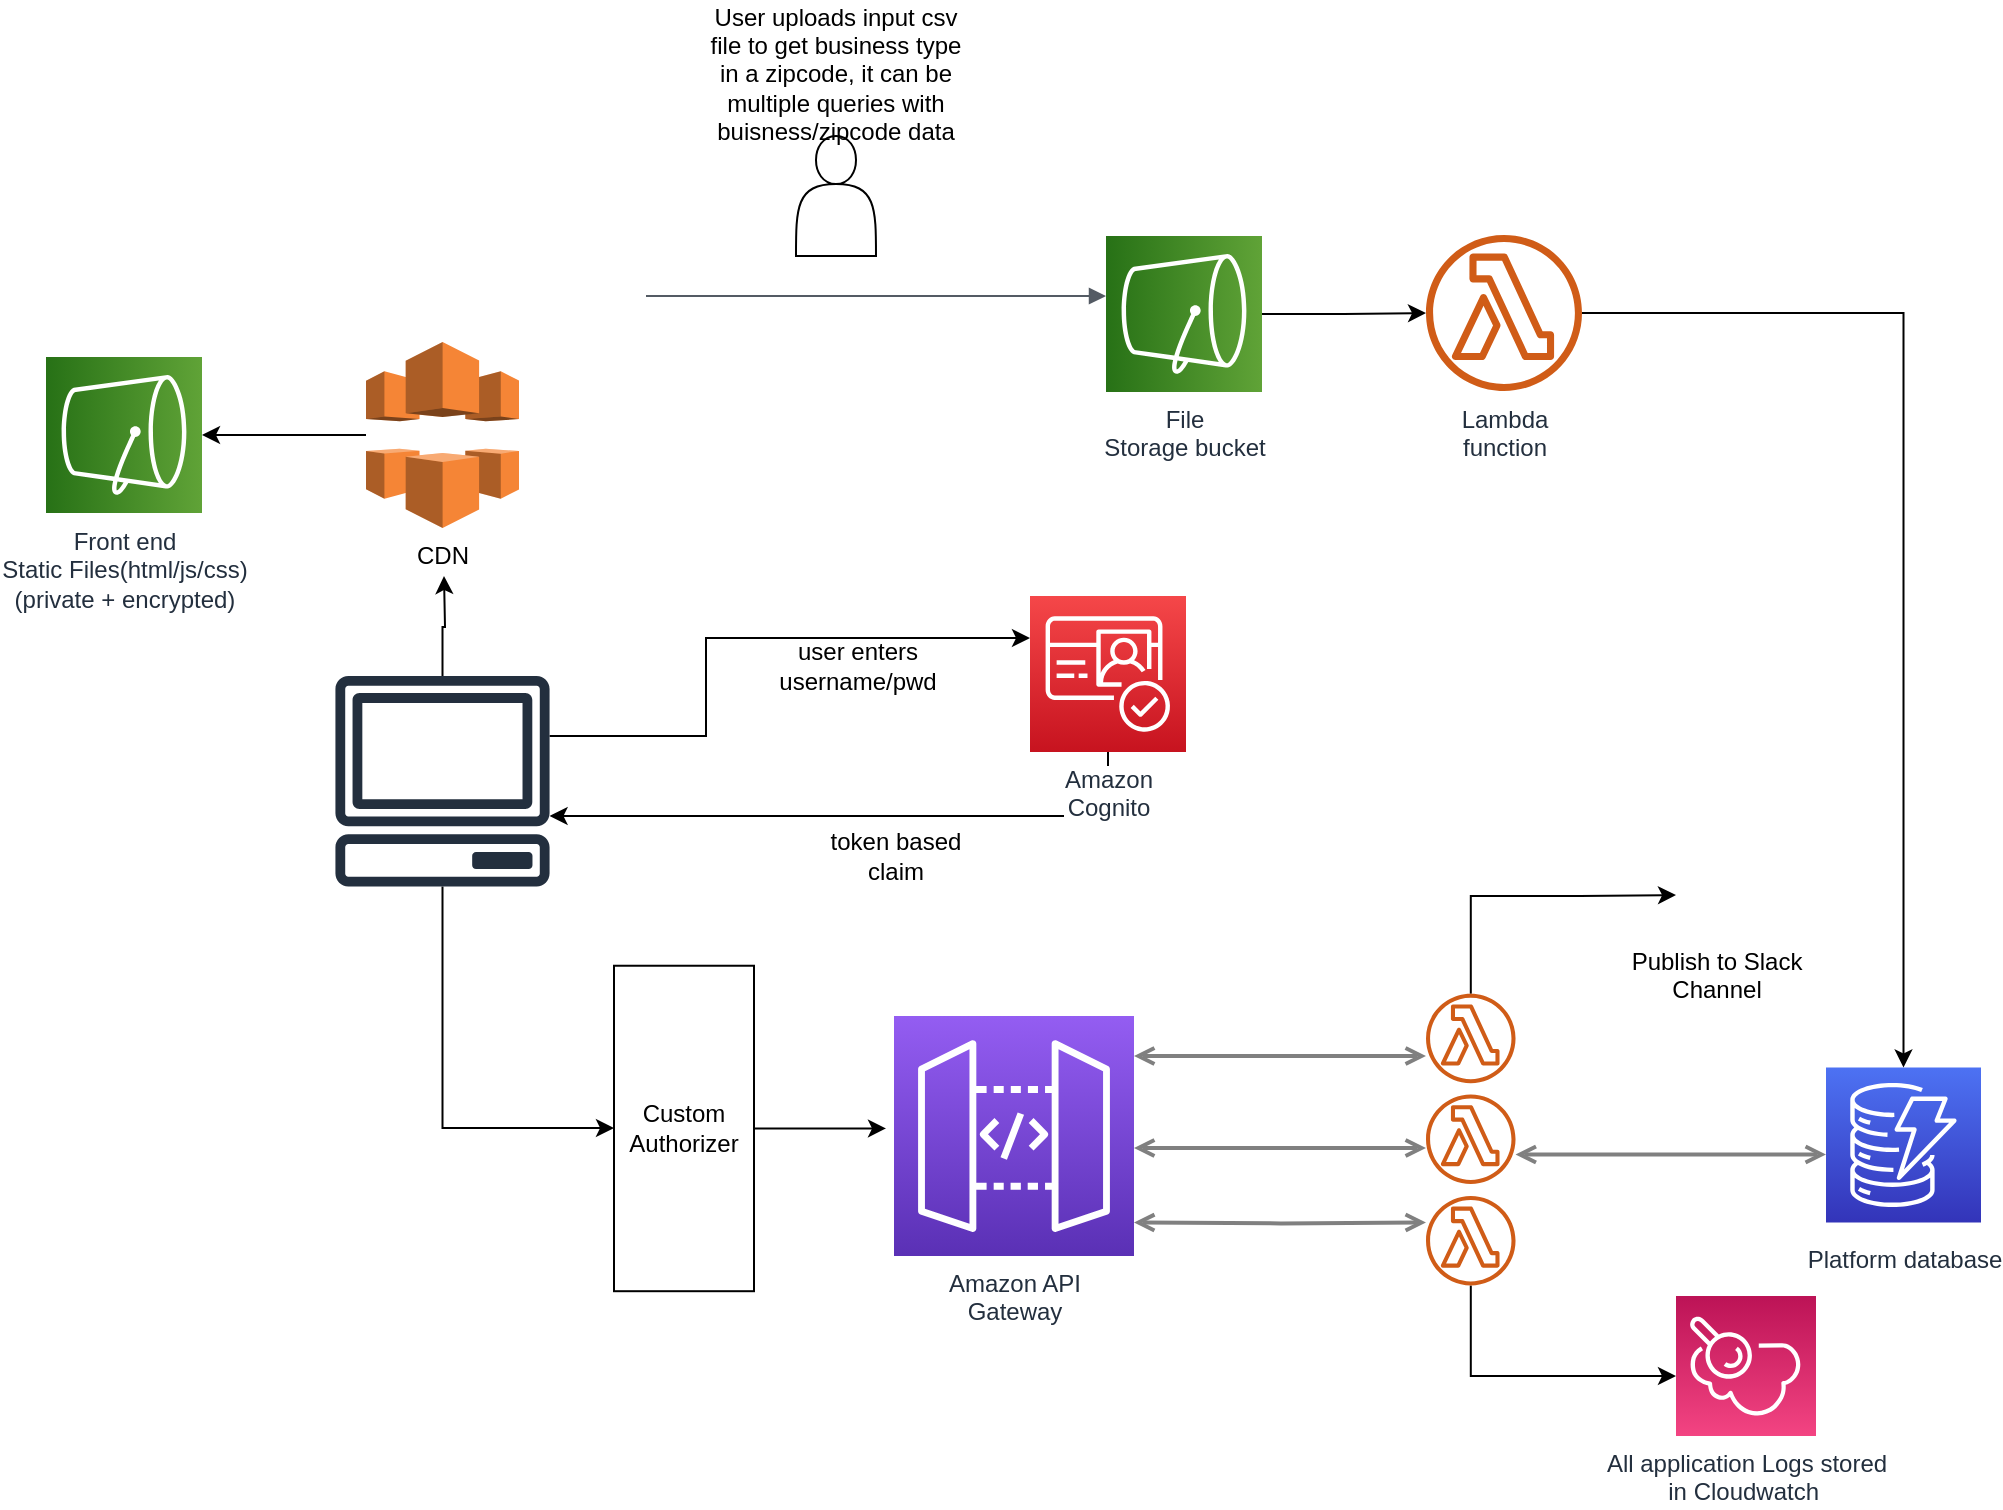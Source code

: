 <mxfile version="14.6.9" type="github" pages="3">
  <diagram id="Ht1M8jgEwFfnCIfOTk4-" name="Architecture">
    <mxGraphModel dx="2447" dy="548" grid="1" gridSize="10" guides="1" tooltips="1" connect="1" arrows="1" fold="1" page="1" pageScale="1" pageWidth="1169" pageHeight="827" math="0" shadow="0">
      <root>
        <mxCell id="0" />
        <mxCell id="1" parent="0" />
        <mxCell id="UEzPUAAOIrF-is8g5C7q-133" style="edgeStyle=orthogonalEdgeStyle;rounded=0;orthogonalLoop=1;jettySize=auto;html=1;startArrow=open;startFill=0;endArrow=open;endFill=0;strokeWidth=2;strokeColor=#808080;" parent="1" source="UEzPUAAOIrF-is8g5C7q-115" target="UEzPUAAOIrF-is8g5C7q-119" edge="1">
          <mxGeometry relative="1" as="geometry">
            <Array as="points">
              <mxPoint x="790" y="579.23" />
              <mxPoint x="790" y="579.23" />
            </Array>
            <mxPoint x="805.0" y="613.23" as="targetPoint" />
          </mxGeometry>
        </mxCell>
        <mxCell id="UEzPUAAOIrF-is8g5C7q-142" style="edgeStyle=orthogonalEdgeStyle;rounded=0;orthogonalLoop=1;jettySize=auto;html=1;startArrow=open;startFill=0;endArrow=open;endFill=0;strokeWidth=2;strokeColor=#808080;" parent="1" edge="1">
          <mxGeometry relative="1" as="geometry">
            <mxPoint x="494" y="576" as="sourcePoint" />
            <mxPoint x="640" y="576" as="targetPoint" />
            <Array as="points">
              <mxPoint x="515" y="575.23" />
              <mxPoint x="515" y="575.23" />
            </Array>
          </mxGeometry>
        </mxCell>
        <mxCell id="V-STVvqY2KK-GqgoBENX-16" style="edgeStyle=orthogonalEdgeStyle;rounded=0;orthogonalLoop=1;jettySize=auto;html=1;" edge="1" parent="1" source="UEzPUAAOIrF-is8g5C7q-111" target="fc9vdhBPrBxlH9aMz3zb-12">
          <mxGeometry relative="1" as="geometry">
            <Array as="points">
              <mxPoint x="481" y="410" />
            </Array>
          </mxGeometry>
        </mxCell>
        <mxCell id="UEzPUAAOIrF-is8g5C7q-111" value="Amazon &lt;br&gt;Cognito" style="outlineConnect=0;fontColor=#232F3E;gradientColor=#F54749;gradientDirection=north;fillColor=#C7131F;strokeColor=#ffffff;dashed=0;verticalLabelPosition=bottom;verticalAlign=top;align=center;html=1;fontSize=12;fontStyle=0;aspect=fixed;shape=mxgraph.aws4.resourceIcon;resIcon=mxgraph.aws4.cognito;labelBackgroundColor=#ffffff;" parent="1" vertex="1">
          <mxGeometry x="442" y="300" width="78" height="78" as="geometry" />
        </mxCell>
        <mxCell id="UEzPUAAOIrF-is8g5C7q-114" value="Amazon API&lt;br&gt;Gateway&lt;br&gt;" style="outlineConnect=0;fontColor=#232F3E;gradientColor=#945DF2;gradientDirection=north;fillColor=#5A30B5;strokeColor=#ffffff;dashed=0;verticalLabelPosition=bottom;verticalAlign=top;align=center;html=1;fontSize=12;fontStyle=0;aspect=fixed;shape=mxgraph.aws4.resourceIcon;resIcon=mxgraph.aws4.api_gateway;labelBackgroundColor=#ffffff;" parent="1" vertex="1">
          <mxGeometry x="374" y="510" width="120" height="120" as="geometry" />
        </mxCell>
        <mxCell id="UEzPUAAOIrF-is8g5C7q-115" value="" style="outlineConnect=0;fontColor=#232F3E;gradientColor=none;fillColor=#D05C17;strokeColor=none;dashed=0;verticalLabelPosition=bottom;verticalAlign=top;align=center;html=1;fontSize=12;fontStyle=0;aspect=fixed;pointerEvents=1;shape=mxgraph.aws4.lambda_function;labelBackgroundColor=#ffffff;" parent="1" vertex="1">
          <mxGeometry x="640" y="549.23" width="44.77" height="44.77" as="geometry" />
        </mxCell>
        <mxCell id="fc9vdhBPrBxlH9aMz3zb-10" style="edgeStyle=orthogonalEdgeStyle;rounded=0;orthogonalLoop=1;jettySize=auto;html=1;" parent="1" source="UEzPUAAOIrF-is8g5C7q-116" target="fc9vdhBPrBxlH9aMz3zb-7" edge="1">
          <mxGeometry relative="1" as="geometry" />
        </mxCell>
        <mxCell id="UEzPUAAOIrF-is8g5C7q-116" value="File &lt;br&gt;Storage bucket" style="outlineConnect=0;fontColor=#232F3E;gradientColor=#60A337;gradientDirection=north;fillColor=#277116;strokeColor=#ffffff;dashed=0;verticalLabelPosition=bottom;verticalAlign=top;align=center;html=1;fontSize=12;fontStyle=0;aspect=fixed;shape=mxgraph.aws4.resourceIcon;resIcon=mxgraph.aws4.s3;labelBackgroundColor=#ffffff;direction=south;" parent="1" vertex="1">
          <mxGeometry x="480.0" y="120" width="78" height="78" as="geometry" />
        </mxCell>
        <mxCell id="UEzPUAAOIrF-is8g5C7q-119" value="Platform database" style="outlineConnect=0;fontColor=#232F3E;gradientColor=#4D72F3;gradientDirection=north;fillColor=#3334B9;strokeColor=#ffffff;dashed=0;verticalLabelPosition=bottom;verticalAlign=top;align=center;html=1;fontSize=12;fontStyle=0;aspect=fixed;shape=mxgraph.aws4.resourceIcon;resIcon=mxgraph.aws4.dynamodb;labelBackgroundColor=#ffffff;spacingTop=5;" parent="1" vertex="1">
          <mxGeometry x="840" y="535.73" width="77.5" height="77.5" as="geometry" />
        </mxCell>
        <mxCell id="UEzPUAAOIrF-is8g5C7q-121" value="All application Logs stored &lt;br&gt;in Cloudwatch&amp;nbsp;" style="outlineConnect=0;fontColor=#232F3E;gradientColor=#F34482;gradientDirection=north;fillColor=#BC1356;strokeColor=#ffffff;dashed=0;verticalLabelPosition=bottom;verticalAlign=top;align=center;html=1;fontSize=12;fontStyle=0;aspect=fixed;shape=mxgraph.aws4.resourceIcon;resIcon=mxgraph.aws4.cloudwatch;labelBackgroundColor=#ffffff;direction=west;" parent="1" vertex="1">
          <mxGeometry x="765" y="650" width="70" height="70" as="geometry" />
        </mxCell>
        <mxCell id="fc9vdhBPrBxlH9aMz3zb-2" value="" style="edgeStyle=orthogonalEdgeStyle;html=1;endArrow=block;elbow=vertical;startArrow=none;endFill=1;strokeColor=#545B64;rounded=0;" parent="1" target="UEzPUAAOIrF-is8g5C7q-116" edge="1">
          <mxGeometry width="100" relative="1" as="geometry">
            <mxPoint x="250" y="150" as="sourcePoint" />
            <mxPoint x="800" y="30" as="targetPoint" />
            <Array as="points">
              <mxPoint x="280" y="150" />
              <mxPoint x="499" y="150" />
            </Array>
          </mxGeometry>
        </mxCell>
        <mxCell id="fc9vdhBPrBxlH9aMz3zb-3" value="" style="shape=actor;whiteSpace=wrap;html=1;" parent="1" vertex="1">
          <mxGeometry x="325" y="70" width="40" height="60" as="geometry" />
        </mxCell>
        <mxCell id="fc9vdhBPrBxlH9aMz3zb-6" value="User uploads input csv file to get business type in a zipcode, it can be multiple queries with buisness/zipcode data" style="text;html=1;strokeColor=none;fillColor=none;align=center;verticalAlign=middle;whiteSpace=wrap;rounded=0;" parent="1" vertex="1">
          <mxGeometry x="280" y="10" width="130" height="57" as="geometry" />
        </mxCell>
        <mxCell id="fc9vdhBPrBxlH9aMz3zb-11" style="edgeStyle=orthogonalEdgeStyle;rounded=0;orthogonalLoop=1;jettySize=auto;html=1;" parent="1" source="fc9vdhBPrBxlH9aMz3zb-7" target="UEzPUAAOIrF-is8g5C7q-119" edge="1">
          <mxGeometry relative="1" as="geometry" />
        </mxCell>
        <mxCell id="fc9vdhBPrBxlH9aMz3zb-7" value="Lambda&lt;br&gt;function" style="outlineConnect=0;fontColor=#232F3E;gradientColor=none;fillColor=#D05C17;strokeColor=none;dashed=0;verticalLabelPosition=bottom;verticalAlign=top;align=center;html=1;fontSize=12;fontStyle=0;aspect=fixed;pointerEvents=1;shape=mxgraph.aws4.lambda_function;labelBackgroundColor=#ffffff;" parent="1" vertex="1">
          <mxGeometry x="640" y="119.5" width="78" height="78" as="geometry" />
        </mxCell>
        <mxCell id="fc9vdhBPrBxlH9aMz3zb-17" value="user enters &lt;br&gt;username/pwd" style="text;html=1;strokeColor=none;fillColor=none;align=center;verticalAlign=middle;whiteSpace=wrap;rounded=0;" parent="1" vertex="1">
          <mxGeometry x="292" y="320" width="128" height="30" as="geometry" />
        </mxCell>
        <mxCell id="fc9vdhBPrBxlH9aMz3zb-18" value="token based claim" style="text;html=1;strokeColor=none;fillColor=none;align=center;verticalAlign=middle;whiteSpace=wrap;rounded=0;" parent="1" vertex="1">
          <mxGeometry x="340" y="420" width="70" height="20" as="geometry" />
        </mxCell>
        <mxCell id="V-STVvqY2KK-GqgoBENX-8" style="edgeStyle=orthogonalEdgeStyle;rounded=0;orthogonalLoop=1;jettySize=auto;html=1;" edge="1" parent="1" source="fc9vdhBPrBxlH9aMz3zb-12">
          <mxGeometry relative="1" as="geometry">
            <mxPoint x="442" y="321" as="targetPoint" />
            <mxPoint x="187.812" y="431" as="sourcePoint" />
            <Array as="points">
              <mxPoint x="280" y="370" />
              <mxPoint x="280" y="321" />
            </Array>
          </mxGeometry>
        </mxCell>
        <mxCell id="V-STVvqY2KK-GqgoBENX-14" style="edgeStyle=orthogonalEdgeStyle;rounded=0;orthogonalLoop=1;jettySize=auto;html=1;" edge="1" parent="1" source="fc9vdhBPrBxlH9aMz3zb-12">
          <mxGeometry relative="1" as="geometry">
            <mxPoint x="149" y="290" as="targetPoint" />
          </mxGeometry>
        </mxCell>
        <mxCell id="V-STVvqY2KK-GqgoBENX-17" style="edgeStyle=orthogonalEdgeStyle;rounded=0;orthogonalLoop=1;jettySize=auto;html=1;" edge="1" parent="1" source="fc9vdhBPrBxlH9aMz3zb-12" target="V-STVvqY2KK-GqgoBENX-15">
          <mxGeometry relative="1" as="geometry">
            <Array as="points">
              <mxPoint x="148" y="566" />
            </Array>
          </mxGeometry>
        </mxCell>
        <mxCell id="fc9vdhBPrBxlH9aMz3zb-12" value="" style="outlineConnect=0;fontColor=#232F3E;gradientColor=none;fillColor=#232F3E;strokeColor=none;dashed=0;verticalLabelPosition=bottom;verticalAlign=top;align=center;html=1;fontSize=12;fontStyle=0;aspect=fixed;pointerEvents=1;shape=mxgraph.aws4.client;" parent="1" vertex="1">
          <mxGeometry x="94.25" y="340" width="108" height="105.23" as="geometry" />
        </mxCell>
        <mxCell id="V-STVvqY2KK-GqgoBENX-1" value="Front end &lt;br&gt;Static Files(html/js/css)&lt;br&gt;(private + encrypted)" style="outlineConnect=0;fontColor=#232F3E;gradientColor=#60A337;gradientDirection=north;fillColor=#277116;strokeColor=#ffffff;dashed=0;verticalLabelPosition=bottom;verticalAlign=top;align=center;html=1;fontSize=12;fontStyle=0;aspect=fixed;shape=mxgraph.aws4.resourceIcon;resIcon=mxgraph.aws4.s3;labelBackgroundColor=#ffffff;direction=south;" vertex="1" parent="1">
          <mxGeometry x="-50.0" y="180.5" width="78" height="78" as="geometry" />
        </mxCell>
        <mxCell id="V-STVvqY2KK-GqgoBENX-7" style="edgeStyle=orthogonalEdgeStyle;rounded=0;orthogonalLoop=1;jettySize=auto;html=1;" edge="1" parent="1" source="V-STVvqY2KK-GqgoBENX-3" target="V-STVvqY2KK-GqgoBENX-1">
          <mxGeometry relative="1" as="geometry" />
        </mxCell>
        <mxCell id="V-STVvqY2KK-GqgoBENX-3" value="CDN&lt;br&gt;" style="outlineConnect=0;dashed=0;verticalLabelPosition=bottom;verticalAlign=top;align=center;html=1;shape=mxgraph.aws3.cloudfront;fillColor=#F58536;gradientColor=none;" vertex="1" parent="1">
          <mxGeometry x="110" y="173" width="76.5" height="93" as="geometry" />
        </mxCell>
        <mxCell id="V-STVvqY2KK-GqgoBENX-28" style="edgeStyle=orthogonalEdgeStyle;rounded=0;orthogonalLoop=1;jettySize=auto;html=1;" edge="1" parent="1" source="V-STVvqY2KK-GqgoBENX-15">
          <mxGeometry relative="1" as="geometry">
            <mxPoint x="370" y="566.235" as="targetPoint" />
          </mxGeometry>
        </mxCell>
        <mxCell id="V-STVvqY2KK-GqgoBENX-15" value="Custom&lt;br&gt;Authorizer" style="rounded=0;whiteSpace=wrap;html=1;" vertex="1" parent="1">
          <mxGeometry x="234" y="484.87" width="70" height="162.73" as="geometry" />
        </mxCell>
        <mxCell id="V-STVvqY2KK-GqgoBENX-26" style="edgeStyle=orthogonalEdgeStyle;rounded=0;orthogonalLoop=1;jettySize=auto;html=1;" edge="1" parent="1" source="V-STVvqY2KK-GqgoBENX-22" target="UEzPUAAOIrF-is8g5C7q-121">
          <mxGeometry relative="1" as="geometry">
            <Array as="points">
              <mxPoint x="662" y="690" />
            </Array>
          </mxGeometry>
        </mxCell>
        <mxCell id="V-STVvqY2KK-GqgoBENX-22" value="" style="outlineConnect=0;fontColor=#232F3E;gradientColor=none;fillColor=#D05C17;strokeColor=none;dashed=0;verticalLabelPosition=bottom;verticalAlign=top;align=center;html=1;fontSize=12;fontStyle=0;aspect=fixed;pointerEvents=1;shape=mxgraph.aws4.lambda_function;labelBackgroundColor=#ffffff;" vertex="1" parent="1">
          <mxGeometry x="640" y="599.96" width="44.77" height="44.77" as="geometry" />
        </mxCell>
        <mxCell id="V-STVvqY2KK-GqgoBENX-33" style="edgeStyle=orthogonalEdgeStyle;rounded=0;orthogonalLoop=1;jettySize=auto;html=1;entryX=0;entryY=0.5;entryDx=0;entryDy=0;" edge="1" parent="1" source="V-STVvqY2KK-GqgoBENX-23" target="V-STVvqY2KK-GqgoBENX-31">
          <mxGeometry relative="1" as="geometry">
            <Array as="points">
              <mxPoint x="662" y="450" />
              <mxPoint x="717" y="450" />
            </Array>
          </mxGeometry>
        </mxCell>
        <mxCell id="V-STVvqY2KK-GqgoBENX-23" value="" style="outlineConnect=0;fontColor=#232F3E;gradientColor=none;fillColor=#D05C17;strokeColor=none;dashed=0;verticalLabelPosition=bottom;verticalAlign=top;align=center;html=1;fontSize=12;fontStyle=0;aspect=fixed;pointerEvents=1;shape=mxgraph.aws4.lambda_function;labelBackgroundColor=#ffffff;" vertex="1" parent="1">
          <mxGeometry x="640" y="498.87" width="44.77" height="44.77" as="geometry" />
        </mxCell>
        <mxCell id="V-STVvqY2KK-GqgoBENX-24" style="edgeStyle=orthogonalEdgeStyle;rounded=0;orthogonalLoop=1;jettySize=auto;html=1;startArrow=open;startFill=0;endArrow=open;endFill=0;strokeWidth=2;strokeColor=#808080;entryX=0;entryY=0.296;entryDx=0;entryDy=0;entryPerimeter=0;" edge="1" parent="1" target="V-STVvqY2KK-GqgoBENX-22">
          <mxGeometry relative="1" as="geometry">
            <mxPoint x="494" y="613.23" as="sourcePoint" />
            <mxPoint x="611" y="613.23" as="targetPoint" />
            <Array as="points" />
          </mxGeometry>
        </mxCell>
        <mxCell id="V-STVvqY2KK-GqgoBENX-30" style="edgeStyle=orthogonalEdgeStyle;rounded=0;orthogonalLoop=1;jettySize=auto;html=1;startArrow=open;startFill=0;endArrow=open;endFill=0;strokeWidth=2;strokeColor=#808080;" edge="1" parent="1">
          <mxGeometry relative="1" as="geometry">
            <mxPoint x="494" y="530" as="sourcePoint" />
            <mxPoint x="640" y="530" as="targetPoint" />
            <Array as="points">
              <mxPoint x="515" y="529.23" />
              <mxPoint x="515" y="529.23" />
            </Array>
          </mxGeometry>
        </mxCell>
        <mxCell id="V-STVvqY2KK-GqgoBENX-31" value="Publish to Slack&lt;br&gt;Channel" style="shape=image;html=1;verticalAlign=top;verticalLabelPosition=bottom;labelBackgroundColor=#ffffff;imageAspect=0;aspect=fixed;image=https://cdn4.iconfinder.com/data/icons/logos-and-brands/512/306_Slack_logo-128.png" vertex="1" parent="1">
          <mxGeometry x="765" y="430" width="39" height="39" as="geometry" />
        </mxCell>
      </root>
    </mxGraphModel>
  </diagram>
  <diagram id="ITIT-wE3OmYXD7rG-08S" name="Campaign_list">
    <mxGraphModel dx="1278" dy="548" grid="1" gridSize="10" guides="1" tooltips="1" connect="1" arrows="1" fold="1" page="1" pageScale="1" pageWidth="850" pageHeight="1100" math="0" shadow="0">
      <root>
        <mxCell id="Ls9zx_w2HFz-K94AEwjX-0" />
        <mxCell id="Ls9zx_w2HFz-K94AEwjX-1" parent="Ls9zx_w2HFz-K94AEwjX-0" />
        <mxCell id="b_MyIMnOvXRfzgk3g6UZ-0" value="" style="rounded=0;whiteSpace=wrap;html=1;fillColor=#FFFFFF;" vertex="1" parent="Ls9zx_w2HFz-K94AEwjX-1">
          <mxGeometry x="40" y="36" width="810" height="410" as="geometry" />
        </mxCell>
        <mxCell id="b83E0aCVDLJbFd13GOJT-0" value="Left Nav" style="rounded=0;whiteSpace=wrap;html=1;" vertex="1" parent="Ls9zx_w2HFz-K94AEwjX-1">
          <mxGeometry x="60" y="50" width="100" height="370" as="geometry" />
        </mxCell>
        <mxCell id="b83E0aCVDLJbFd13GOJT-1" value="Campaign" style="html=1;fillColor=none;strokeColor=none;fontSize=11;align=left;fontColor=#596780;whiteSpace=wrap;fontStyle=1" vertex="1" parent="Ls9zx_w2HFz-K94AEwjX-1">
          <mxGeometry x="200" y="80" width="150" height="20" as="geometry" />
        </mxCell>
        <mxCell id="b83E0aCVDLJbFd13GOJT-2" value="Total views" style="html=1;fillColor=none;strokeColor=none;fontSize=11;align=left;fontColor=#596780;whiteSpace=wrap;fontStyle=1" vertex="1" parent="Ls9zx_w2HFz-K94AEwjX-1">
          <mxGeometry x="520" y="80" width="70" height="20" as="geometry" />
        </mxCell>
        <mxCell id="b83E0aCVDLJbFd13GOJT-3" value="Region" style="html=1;fillColor=none;strokeColor=none;fontSize=11;align=right;fontColor=#596780;whiteSpace=wrap;fontStyle=1" vertex="1" parent="Ls9zx_w2HFz-K94AEwjX-1">
          <mxGeometry x="350" y="80" width="40" height="20" as="geometry" />
        </mxCell>
        <mxCell id="b83E0aCVDLJbFd13GOJT-4" value="Updated" style="html=1;fillColor=none;strokeColor=none;fontSize=11;align=left;fontColor=#596780;whiteSpace=wrap;fontStyle=1" vertex="1" parent="Ls9zx_w2HFz-K94AEwjX-1">
          <mxGeometry x="620" y="80" width="90" height="20" as="geometry" />
        </mxCell>
        <mxCell id="b83E0aCVDLJbFd13GOJT-6" value="Action" style="html=1;fillColor=none;strokeColor=none;fontSize=11;align=center;fontColor=#596780;whiteSpace=wrap;fontStyle=1" vertex="1" parent="Ls9zx_w2HFz-K94AEwjX-1">
          <mxGeometry x="740" y="80" width="40" height="20" as="geometry" />
        </mxCell>
        <mxCell id="b83E0aCVDLJbFd13GOJT-7" value="" style="shape=line;strokeWidth=2;html=1;strokeColor=#DFE1E5;resizeWidth=1;fillColor=#FFFFFF;" vertex="1" parent="Ls9zx_w2HFz-K94AEwjX-1">
          <mxGeometry x="200" y="100" width="630" height="10" as="geometry" />
        </mxCell>
        <mxCell id="b83E0aCVDLJbFd13GOJT-8" value="" style="strokeColor=none;fillColor=#FAFBFC;html=1" vertex="1" parent="Ls9zx_w2HFz-K94AEwjX-1">
          <mxGeometry x="190" y="106" width="640" height="30" as="geometry" />
        </mxCell>
        <mxCell id="b83E0aCVDLJbFd13GOJT-9" value="Bush Fire 1" style="strokeColor=none;fillColor=none;fontSize=12;fontColor=#596780;align=left;html=1" vertex="1" parent="Ls9zx_w2HFz-K94AEwjX-1">
          <mxGeometry x="200" y="111" width="50" height="20" as="geometry" />
        </mxCell>
        <mxCell id="b83E0aCVDLJbFd13GOJT-10" value="Active" style="strokeColor=none;fillColor=#00CCCC;fontSize=11;fontColor=#596780;rounded=1;html=1" vertex="1" parent="Ls9zx_w2HFz-K94AEwjX-1">
          <mxGeometry x="270" y="110" width="65" height="20" as="geometry" />
        </mxCell>
        <mxCell id="b83E0aCVDLJbFd13GOJT-11" value="28 minutes ago" style="strokeColor=none;fillColor=none;fontSize=12;fontColor=#596780;align=left;html=1" vertex="1" parent="Ls9zx_w2HFz-K94AEwjX-1">
          <mxGeometry x="620" y="109" width="50" height="20" as="geometry" />
        </mxCell>
        <mxCell id="b83E0aCVDLJbFd13GOJT-12" value="&amp;#8226;&amp;#8226;&amp;#8226;" style="shape=ellipse;fillColor=#0057D8;strokeColor=none;fontColor=#ffffff;align=center;verticalAlign=middle;whiteSpace=wrap;fontSize=10;fontStyle=0;html=1" vertex="1" parent="Ls9zx_w2HFz-K94AEwjX-1">
          <mxGeometry x="755" y="113" width="16" height="16" as="geometry" />
        </mxCell>
        <mxCell id="b83E0aCVDLJbFd13GOJT-13" value="" style="rounded=1;arcSize=23;fillColor=#42526E;strokeColor=none" vertex="1" parent="Ls9zx_w2HFz-K94AEwjX-1">
          <mxGeometry x="785" y="108" width="40" height="24" as="geometry" />
        </mxCell>
        <mxCell id="b83E0aCVDLJbFd13GOJT-14" value="" style="shape=ellipse;fillColor=#ffffff;strokeColor=none;html=1" vertex="1" parent="b83E0aCVDLJbFd13GOJT-13">
          <mxGeometry x="0.5" y="0.5" width="4" height="4" relative="1" as="geometry">
            <mxPoint x="-10" y="-2" as="offset" />
          </mxGeometry>
        </mxCell>
        <mxCell id="b83E0aCVDLJbFd13GOJT-15" value="" style="shape=ellipse;fillColor=#ffffff;strokeColor=none;html=1" vertex="1" parent="b83E0aCVDLJbFd13GOJT-13">
          <mxGeometry x="0.5" y="0.5" width="4" height="4" relative="1" as="geometry">
            <mxPoint x="-2" y="-2" as="offset" />
          </mxGeometry>
        </mxCell>
        <mxCell id="b83E0aCVDLJbFd13GOJT-16" value="" style="shape=ellipse;fillColor=#ffffff;strokeColor=none;html=1" vertex="1" parent="b83E0aCVDLJbFd13GOJT-13">
          <mxGeometry x="0.5" y="0.5" width="4" height="4" relative="1" as="geometry">
            <mxPoint x="6" y="-2" as="offset" />
          </mxGeometry>
        </mxCell>
        <mxCell id="b83E0aCVDLJbFd13GOJT-17" value="Bush Fire 2" style="strokeColor=none;fillColor=none;fontSize=12;fontColor=#596780;align=left;html=1" vertex="1" parent="Ls9zx_w2HFz-K94AEwjX-1">
          <mxGeometry x="200" y="141" width="240" height="20" as="geometry" />
        </mxCell>
        <mxCell id="b83E0aCVDLJbFd13GOJT-20" value="15000" style="strokeColor=none;fillColor=none;fontSize=10;fontColor=#596780;align=right;html=1" vertex="1" parent="Ls9zx_w2HFz-K94AEwjX-1">
          <mxGeometry x="530" y="141" width="60" height="20" as="geometry" />
        </mxCell>
        <mxCell id="b83E0aCVDLJbFd13GOJT-21" value="5 minutes ago" style="strokeColor=none;fillColor=none;fontSize=12;fontColor=#596780;align=left;html=1" vertex="1" parent="Ls9zx_w2HFz-K94AEwjX-1">
          <mxGeometry x="620" y="139" width="50" height="20" as="geometry" />
        </mxCell>
        <mxCell id="b83E0aCVDLJbFd13GOJT-24" value="&amp;#8226;&amp;#8226;&amp;#8226;" style="shape=ellipse;fillColor=#0057D8;strokeColor=none;fontColor=#ffffff;align=center;verticalAlign=middle;whiteSpace=wrap;fontSize=10;fontStyle=0;html=1" vertex="1" parent="Ls9zx_w2HFz-K94AEwjX-1">
          <mxGeometry x="755" y="143" width="16" height="16" as="geometry" />
        </mxCell>
        <mxCell id="b83E0aCVDLJbFd13GOJT-25" value="Bush Fire 3" style="strokeColor=none;fillColor=none;fontSize=12;fontColor=#596780;align=left;html=1" vertex="1" parent="Ls9zx_w2HFz-K94AEwjX-1">
          <mxGeometry x="200" y="171" width="240" height="20" as="geometry" />
        </mxCell>
        <mxCell id="b83E0aCVDLJbFd13GOJT-29" value="5 minutes ago" style="strokeColor=none;fillColor=none;fontSize=12;fontColor=#596780;align=left;html=1" vertex="1" parent="Ls9zx_w2HFz-K94AEwjX-1">
          <mxGeometry x="620" y="169" width="50" height="20" as="geometry" />
        </mxCell>
        <mxCell id="b83E0aCVDLJbFd13GOJT-32" value="&amp;#8226;&amp;#8226;&amp;#8226;" style="shape=ellipse;fillColor=#0057D8;strokeColor=none;fontColor=#ffffff;align=center;verticalAlign=middle;whiteSpace=wrap;fontSize=10;fontStyle=0;html=1" vertex="1" parent="Ls9zx_w2HFz-K94AEwjX-1">
          <mxGeometry x="755" y="173" width="16" height="16" as="geometry" />
        </mxCell>
        <mxCell id="b83E0aCVDLJbFd13GOJT-35" value="20000" style="strokeColor=none;fillColor=none;fontSize=10;fontColor=#596780;align=left;html=1" vertex="1" parent="Ls9zx_w2HFz-K94AEwjX-1">
          <mxGeometry x="561" y="199" width="40" height="20" as="geometry" />
        </mxCell>
        <mxCell id="b83E0aCVDLJbFd13GOJT-37" value="25 minutes ago" style="strokeColor=none;fillColor=none;fontSize=12;fontColor=#596780;align=left;html=1" vertex="1" parent="Ls9zx_w2HFz-K94AEwjX-1">
          <mxGeometry x="620" y="199" width="50" height="20" as="geometry" />
        </mxCell>
        <mxCell id="b83E0aCVDLJbFd13GOJT-40" value="&amp;#8226;&amp;#8226;&amp;#8226;" style="shape=ellipse;fillColor=#0057D8;strokeColor=none;fontColor=#ffffff;align=center;verticalAlign=middle;whiteSpace=wrap;fontSize=10;fontStyle=0;html=1" vertex="1" parent="Ls9zx_w2HFz-K94AEwjX-1">
          <mxGeometry x="755" y="203" width="16" height="16" as="geometry" />
        </mxCell>
        <mxCell id="b83E0aCVDLJbFd13GOJT-43" value="1000" style="strokeColor=none;fillColor=none;fontSize=10;fontColor=#596780;align=left;html=1" vertex="1" parent="Ls9zx_w2HFz-K94AEwjX-1">
          <mxGeometry x="568" y="231" width="40" height="20" as="geometry" />
        </mxCell>
        <mxCell id="b83E0aCVDLJbFd13GOJT-45" value="29 minutes ago" style="strokeColor=none;fillColor=none;fontSize=12;fontColor=#596780;align=left;html=1" vertex="1" parent="Ls9zx_w2HFz-K94AEwjX-1">
          <mxGeometry x="620" y="229" width="50" height="20" as="geometry" />
        </mxCell>
        <mxCell id="b83E0aCVDLJbFd13GOJT-48" value="" style="html=1;shadow=0;dashed=0;shape=mxgraph.atlassian.checkbox;fillColor=#008465;strokeColor=none;fontColor=#ffffff;align=center;verticalAlign=middle;whiteSpace=wrap;fontSize=10;fontStyle=0;html=1" vertex="1" parent="Ls9zx_w2HFz-K94AEwjX-1">
          <mxGeometry x="755" y="233" width="16" height="16" as="geometry" />
        </mxCell>
        <mxCell id="b83E0aCVDLJbFd13GOJT-49" value="" style="shape=line;strokeWidth=2;html=1;strokeColor=#DFE1E5;resizeWidth=1;fillColor=#FFFFFF;" vertex="1" parent="Ls9zx_w2HFz-K94AEwjX-1">
          <mxGeometry x="200" y="259" width="630" height="10" as="geometry" />
        </mxCell>
        <mxCell id="b83E0aCVDLJbFd13GOJT-50" value="" style="rounded=1;fillColor=#ffffff;strokeColor=#DFE1E5;shadow=1;html=1;arcSize=4" vertex="1" parent="Ls9zx_w2HFz-K94AEwjX-1">
          <mxGeometry x="720" y="141" width="110" height="78" as="geometry" />
        </mxCell>
        <mxCell id="b83E0aCVDLJbFd13GOJT-51" value="Edit Bush Fire 1" style="rounded=0;fillColor=#F4F5F7;strokeColor=none;shadow=0;html=1;align=left;fontSize=12;spacingLeft=10;fontColor=#253858;resizeWidth=1" vertex="1" parent="b83E0aCVDLJbFd13GOJT-50">
          <mxGeometry width="110" height="33" relative="1" as="geometry">
            <mxPoint y="6" as="offset" />
          </mxGeometry>
        </mxCell>
        <mxCell id="b83E0aCVDLJbFd13GOJT-52" value="Delete Bush Fire1" style="rounded=0;fillColor=none;strokeColor=none;shadow=0;html=1;align=left;fontSize=12;spacingLeft=10;fontColor=#253858;resizeWidth=1" vertex="1" parent="b83E0aCVDLJbFd13GOJT-50">
          <mxGeometry width="110" height="33" relative="1" as="geometry">
            <mxPoint y="39" as="offset" />
          </mxGeometry>
        </mxCell>
        <mxCell id="b83E0aCVDLJbFd13GOJT-53" value="Active" style="strokeColor=none;fillColor=#00CCCC;fontSize=11;fontColor=#596780;rounded=1;html=1" vertex="1" parent="Ls9zx_w2HFz-K94AEwjX-1">
          <mxGeometry x="270" y="139" width="65" height="20" as="geometry" />
        </mxCell>
        <mxCell id="b83E0aCVDLJbFd13GOJT-54" value="InActive" style="strokeColor=none;fillColor=#EDEEEF;fontSize=11;fontColor=#596780;rounded=1;html=1" vertex="1" parent="Ls9zx_w2HFz-K94AEwjX-1">
          <mxGeometry x="270" y="171" width="65" height="20" as="geometry" />
        </mxCell>
        <mxCell id="b83E0aCVDLJbFd13GOJT-56" value="Region A" style="strokeColor=none;fillColor=none;fontSize=12;fontColor=#596780;align=left;html=1" vertex="1" parent="Ls9zx_w2HFz-K94AEwjX-1">
          <mxGeometry x="350" y="110" width="50" height="20" as="geometry" />
        </mxCell>
        <mxCell id="b83E0aCVDLJbFd13GOJT-57" value="Region B" style="strokeColor=none;fillColor=none;fontSize=12;fontColor=#596780;align=left;html=1" vertex="1" parent="Ls9zx_w2HFz-K94AEwjX-1">
          <mxGeometry x="350" y="140" width="50" height="20" as="geometry" />
        </mxCell>
        <mxCell id="b83E0aCVDLJbFd13GOJT-58" value="Region C" style="strokeColor=none;fillColor=none;fontSize=12;fontColor=#596780;align=left;html=1" vertex="1" parent="Ls9zx_w2HFz-K94AEwjX-1">
          <mxGeometry x="350" y="169" width="50" height="20" as="geometry" />
        </mxCell>
        <mxCell id="b83E0aCVDLJbFd13GOJT-59" value="Bush Fire 4" style="strokeColor=none;fillColor=none;fontSize=12;fontColor=#596780;align=left;html=1" vertex="1" parent="Ls9zx_w2HFz-K94AEwjX-1">
          <mxGeometry x="200" y="201" width="240" height="20" as="geometry" />
        </mxCell>
        <mxCell id="b83E0aCVDLJbFd13GOJT-60" value="Bush Fire 5" style="strokeColor=none;fillColor=none;fontSize=12;fontColor=#596780;align=left;html=1" vertex="1" parent="Ls9zx_w2HFz-K94AEwjX-1">
          <mxGeometry x="200" y="231" width="240" height="20" as="geometry" />
        </mxCell>
        <mxCell id="b83E0aCVDLJbFd13GOJT-61" value="Active" style="strokeColor=none;fillColor=#00CCCC;fontSize=11;fontColor=#596780;rounded=1;html=1" vertex="1" parent="Ls9zx_w2HFz-K94AEwjX-1">
          <mxGeometry x="270" y="201" width="65" height="20" as="geometry" />
        </mxCell>
        <mxCell id="b83E0aCVDLJbFd13GOJT-62" value="InActive" style="strokeColor=none;fillColor=#EDEEEF;fontSize=11;fontColor=#596780;rounded=1;html=1" vertex="1" parent="Ls9zx_w2HFz-K94AEwjX-1">
          <mxGeometry x="270" y="233" width="65" height="20" as="geometry" />
        </mxCell>
        <mxCell id="b83E0aCVDLJbFd13GOJT-63" value="Region B" style="strokeColor=none;fillColor=none;fontSize=12;fontColor=#596780;align=left;html=1" vertex="1" parent="Ls9zx_w2HFz-K94AEwjX-1">
          <mxGeometry x="350" y="199" width="50" height="20" as="geometry" />
        </mxCell>
        <mxCell id="b83E0aCVDLJbFd13GOJT-64" value="Region A" style="strokeColor=none;fillColor=none;fontSize=12;fontColor=#596780;align=left;html=1" vertex="1" parent="Ls9zx_w2HFz-K94AEwjX-1">
          <mxGeometry x="350" y="231" width="50" height="20" as="geometry" />
        </mxCell>
        <mxCell id="b83E0aCVDLJbFd13GOJT-69" value="500" style="strokeColor=none;fillColor=none;fontSize=10;fontColor=#596780;align=right;html=1" vertex="1" parent="Ls9zx_w2HFz-K94AEwjX-1">
          <mxGeometry x="540" y="170" width="50" height="20" as="geometry" />
        </mxCell>
        <mxCell id="b83E0aCVDLJbFd13GOJT-70" value="10000" style="strokeColor=none;fillColor=none;fontSize=10;fontColor=#596780;align=right;html=1" vertex="1" parent="Ls9zx_w2HFz-K94AEwjX-1">
          <mxGeometry x="540" y="113" width="50" height="20" as="geometry" />
        </mxCell>
        <mxCell id="b83E0aCVDLJbFd13GOJT-75" value="Postal codes" style="html=1;fillColor=none;strokeColor=none;fontSize=11;align=right;fontColor=#596780;whiteSpace=wrap;fontStyle=1" vertex="1" parent="Ls9zx_w2HFz-K94AEwjX-1">
          <mxGeometry x="420" y="78" width="80" height="20" as="geometry" />
        </mxCell>
        <mxCell id="b83E0aCVDLJbFd13GOJT-76" value="60641" style="strokeColor=none;fillColor=none;fontSize=12;fontColor=#596780;align=left;html=1" vertex="1" parent="Ls9zx_w2HFz-K94AEwjX-1">
          <mxGeometry x="440" y="108" width="50" height="20" as="geometry" />
        </mxCell>
        <mxCell id="b83E0aCVDLJbFd13GOJT-77" value="60016" style="strokeColor=none;fillColor=none;fontSize=12;fontColor=#596780;align=left;html=1" vertex="1" parent="Ls9zx_w2HFz-K94AEwjX-1">
          <mxGeometry x="440" y="138" width="50" height="20" as="geometry" />
        </mxCell>
        <mxCell id="b83E0aCVDLJbFd13GOJT-78" value="60616, 60615" style="strokeColor=none;fillColor=none;fontSize=12;fontColor=#596780;align=left;html=1" vertex="1" parent="Ls9zx_w2HFz-K94AEwjX-1">
          <mxGeometry x="440" y="167" width="50" height="20" as="geometry" />
        </mxCell>
        <mxCell id="b83E0aCVDLJbFd13GOJT-79" value="60630" style="strokeColor=none;fillColor=none;fontSize=12;fontColor=#596780;align=left;html=1" vertex="1" parent="Ls9zx_w2HFz-K94AEwjX-1">
          <mxGeometry x="440" y="197" width="50" height="20" as="geometry" />
        </mxCell>
        <mxCell id="b83E0aCVDLJbFd13GOJT-80" value="60762" style="strokeColor=none;fillColor=none;fontSize=12;fontColor=#596780;align=left;html=1" vertex="1" parent="Ls9zx_w2HFz-K94AEwjX-1">
          <mxGeometry x="440" y="229" width="50" height="20" as="geometry" />
        </mxCell>
      </root>
    </mxGraphModel>
  </diagram>
  <diagram id="bcga16flqrvXqjz4MfXA" name="Campaign_SetUp">
    <mxGraphModel dx="1278" dy="548" grid="1" gridSize="10" guides="1" tooltips="1" connect="1" arrows="1" fold="1" page="1" pageScale="1" pageWidth="850" pageHeight="1100" math="0" shadow="0">
      <root>
        <mxCell id="e3KC1v_-6eJVZM9ja5iy-0" />
        <mxCell id="e3KC1v_-6eJVZM9ja5iy-1" parent="e3KC1v_-6eJVZM9ja5iy-0" />
        <mxCell id="e3KC1v_-6eJVZM9ja5iy-2" value="" style="rounded=0;whiteSpace=wrap;html=1;" vertex="1" parent="e3KC1v_-6eJVZM9ja5iy-1">
          <mxGeometry x="50" y="60" width="750" height="420" as="geometry" />
        </mxCell>
        <mxCell id="e3KC1v_-6eJVZM9ja5iy-3" value="Left Nav" style="rounded=0;whiteSpace=wrap;html=1;" vertex="1" parent="e3KC1v_-6eJVZM9ja5iy-1">
          <mxGeometry x="70" y="80" width="100" height="370" as="geometry" />
        </mxCell>
        <mxCell id="e3KC1v_-6eJVZM9ja5iy-4" value="" style="rounded=0;whiteSpace=wrap;html=1;" vertex="1" parent="e3KC1v_-6eJVZM9ja5iy-1">
          <mxGeometry x="190" y="80" width="590" height="370" as="geometry" />
        </mxCell>
        <mxCell id="e3KC1v_-6eJVZM9ja5iy-5" value="Add campaign name" style="rounded=0;whiteSpace=wrap;html=1;" vertex="1" parent="e3KC1v_-6eJVZM9ja5iy-1">
          <mxGeometry x="350" y="110" width="120" height="20" as="geometry" />
        </mxCell>
        <mxCell id="e3KC1v_-6eJVZM9ja5iy-8" value="Campaign Name:" style="text;html=1;strokeColor=none;fillColor=none;align=center;verticalAlign=middle;whiteSpace=wrap;rounded=0;" vertex="1" parent="e3KC1v_-6eJVZM9ja5iy-1">
          <mxGeometry x="220" y="100" width="110" height="40" as="geometry" />
        </mxCell>
        <mxCell id="e3KC1v_-6eJVZM9ja5iy-10" value="Region" style="text;html=1;strokeColor=none;fillColor=none;align=center;verticalAlign=middle;whiteSpace=wrap;rounded=0;" vertex="1" parent="e3KC1v_-6eJVZM9ja5iy-1">
          <mxGeometry x="220" y="140" width="110" height="40" as="geometry" />
        </mxCell>
        <mxCell id="e3KC1v_-6eJVZM9ja5iy-13" value="" style="html=1;shadow=0;dashed=0;shape=mxgraph.bootstrap.rrect;rSize=5;fillColor=#ffffff;strokeColor=#999999;" vertex="1" parent="e3KC1v_-6eJVZM9ja5iy-1">
          <mxGeometry x="350" y="180" width="170" height="70" as="geometry" />
        </mxCell>
        <mxCell id="e3KC1v_-6eJVZM9ja5iy-14" value="Region A" style="fillColor=none;strokeColor=none;align=left;spacing=20;fontSize=14;" vertex="1" parent="e3KC1v_-6eJVZM9ja5iy-13">
          <mxGeometry width="170" height="20" relative="1" as="geometry">
            <mxPoint y="10" as="offset" />
          </mxGeometry>
        </mxCell>
        <mxCell id="e3KC1v_-6eJVZM9ja5iy-15" value="Region B" style="fillColor=none;strokeColor=none;align=left;spacing=20;fontSize=14;" vertex="1" parent="e3KC1v_-6eJVZM9ja5iy-13">
          <mxGeometry width="170" height="20" relative="1" as="geometry">
            <mxPoint y="30" as="offset" />
          </mxGeometry>
        </mxCell>
        <mxCell id="e3KC1v_-6eJVZM9ja5iy-16" value="Region C" style="fillColor=none;strokeColor=none;align=left;spacing=20;fontSize=14;" vertex="1" parent="e3KC1v_-6eJVZM9ja5iy-13">
          <mxGeometry width="170" relative="1" as="geometry">
            <mxPoint y="60" as="offset" />
          </mxGeometry>
        </mxCell>
        <mxCell id="e3KC1v_-6eJVZM9ja5iy-11" value="Select Region" style="html=1;shadow=0;dashed=0;shape=mxgraph.bootstrap.rrect;rSize=5;strokeColor=none;strokeWidth=1;fillColor=#FFBC26;fontColor=#000000;whiteSpace=wrap;align=left;verticalAlign=middle;fontStyle=0;fontSize=14;spacingLeft=10;" vertex="1" parent="e3KC1v_-6eJVZM9ja5iy-1">
          <mxGeometry x="350" y="150" width="140" height="40" as="geometry" />
        </mxCell>
        <mxCell id="e3KC1v_-6eJVZM9ja5iy-12" value="" style="shape=triangle;direction=south;fillColor=#000000;strokeColor=none;perimeter=none;" vertex="1" parent="e3KC1v_-6eJVZM9ja5iy-11">
          <mxGeometry x="1" y="0.5" width="10" height="5" relative="1" as="geometry">
            <mxPoint x="-17" y="-2.5" as="offset" />
          </mxGeometry>
        </mxCell>
        <mxCell id="e3KC1v_-6eJVZM9ja5iy-23" value="PostalCodes" style="text;html=1;strokeColor=none;fillColor=none;align=center;verticalAlign=middle;whiteSpace=wrap;rounded=0;" vertex="1" parent="e3KC1v_-6eJVZM9ja5iy-1">
          <mxGeometry x="230" y="260" width="110" height="40" as="geometry" />
        </mxCell>
        <mxCell id="e3KC1v_-6eJVZM9ja5iy-24" value="Add Postal Codes" style="rounded=0;whiteSpace=wrap;html=1;" vertex="1" parent="e3KC1v_-6eJVZM9ja5iy-1">
          <mxGeometry x="350" y="270" width="120" height="20" as="geometry" />
        </mxCell>
        <mxCell id="e3KC1v_-6eJVZM9ja5iy-25" value="Geo coordinates" style="text;html=1;strokeColor=none;fillColor=none;align=center;verticalAlign=middle;whiteSpace=wrap;rounded=0;" vertex="1" parent="e3KC1v_-6eJVZM9ja5iy-1">
          <mxGeometry x="230" y="290" width="110" height="40" as="geometry" />
        </mxCell>
        <mxCell id="e3KC1v_-6eJVZM9ja5iy-26" value="Add Lat/long" style="rounded=0;whiteSpace=wrap;html=1;" vertex="1" parent="e3KC1v_-6eJVZM9ja5iy-1">
          <mxGeometry x="350" y="300" width="120" height="20" as="geometry" />
        </mxCell>
        <mxCell id="e3KC1v_-6eJVZM9ja5iy-27" value="Submit" style="rounded=0;whiteSpace=wrap;html=1;fillColor=#00FF00;" vertex="1" parent="e3KC1v_-6eJVZM9ja5iy-1">
          <mxGeometry x="350" y="340" width="120" height="20" as="geometry" />
        </mxCell>
      </root>
    </mxGraphModel>
  </diagram>
</mxfile>
